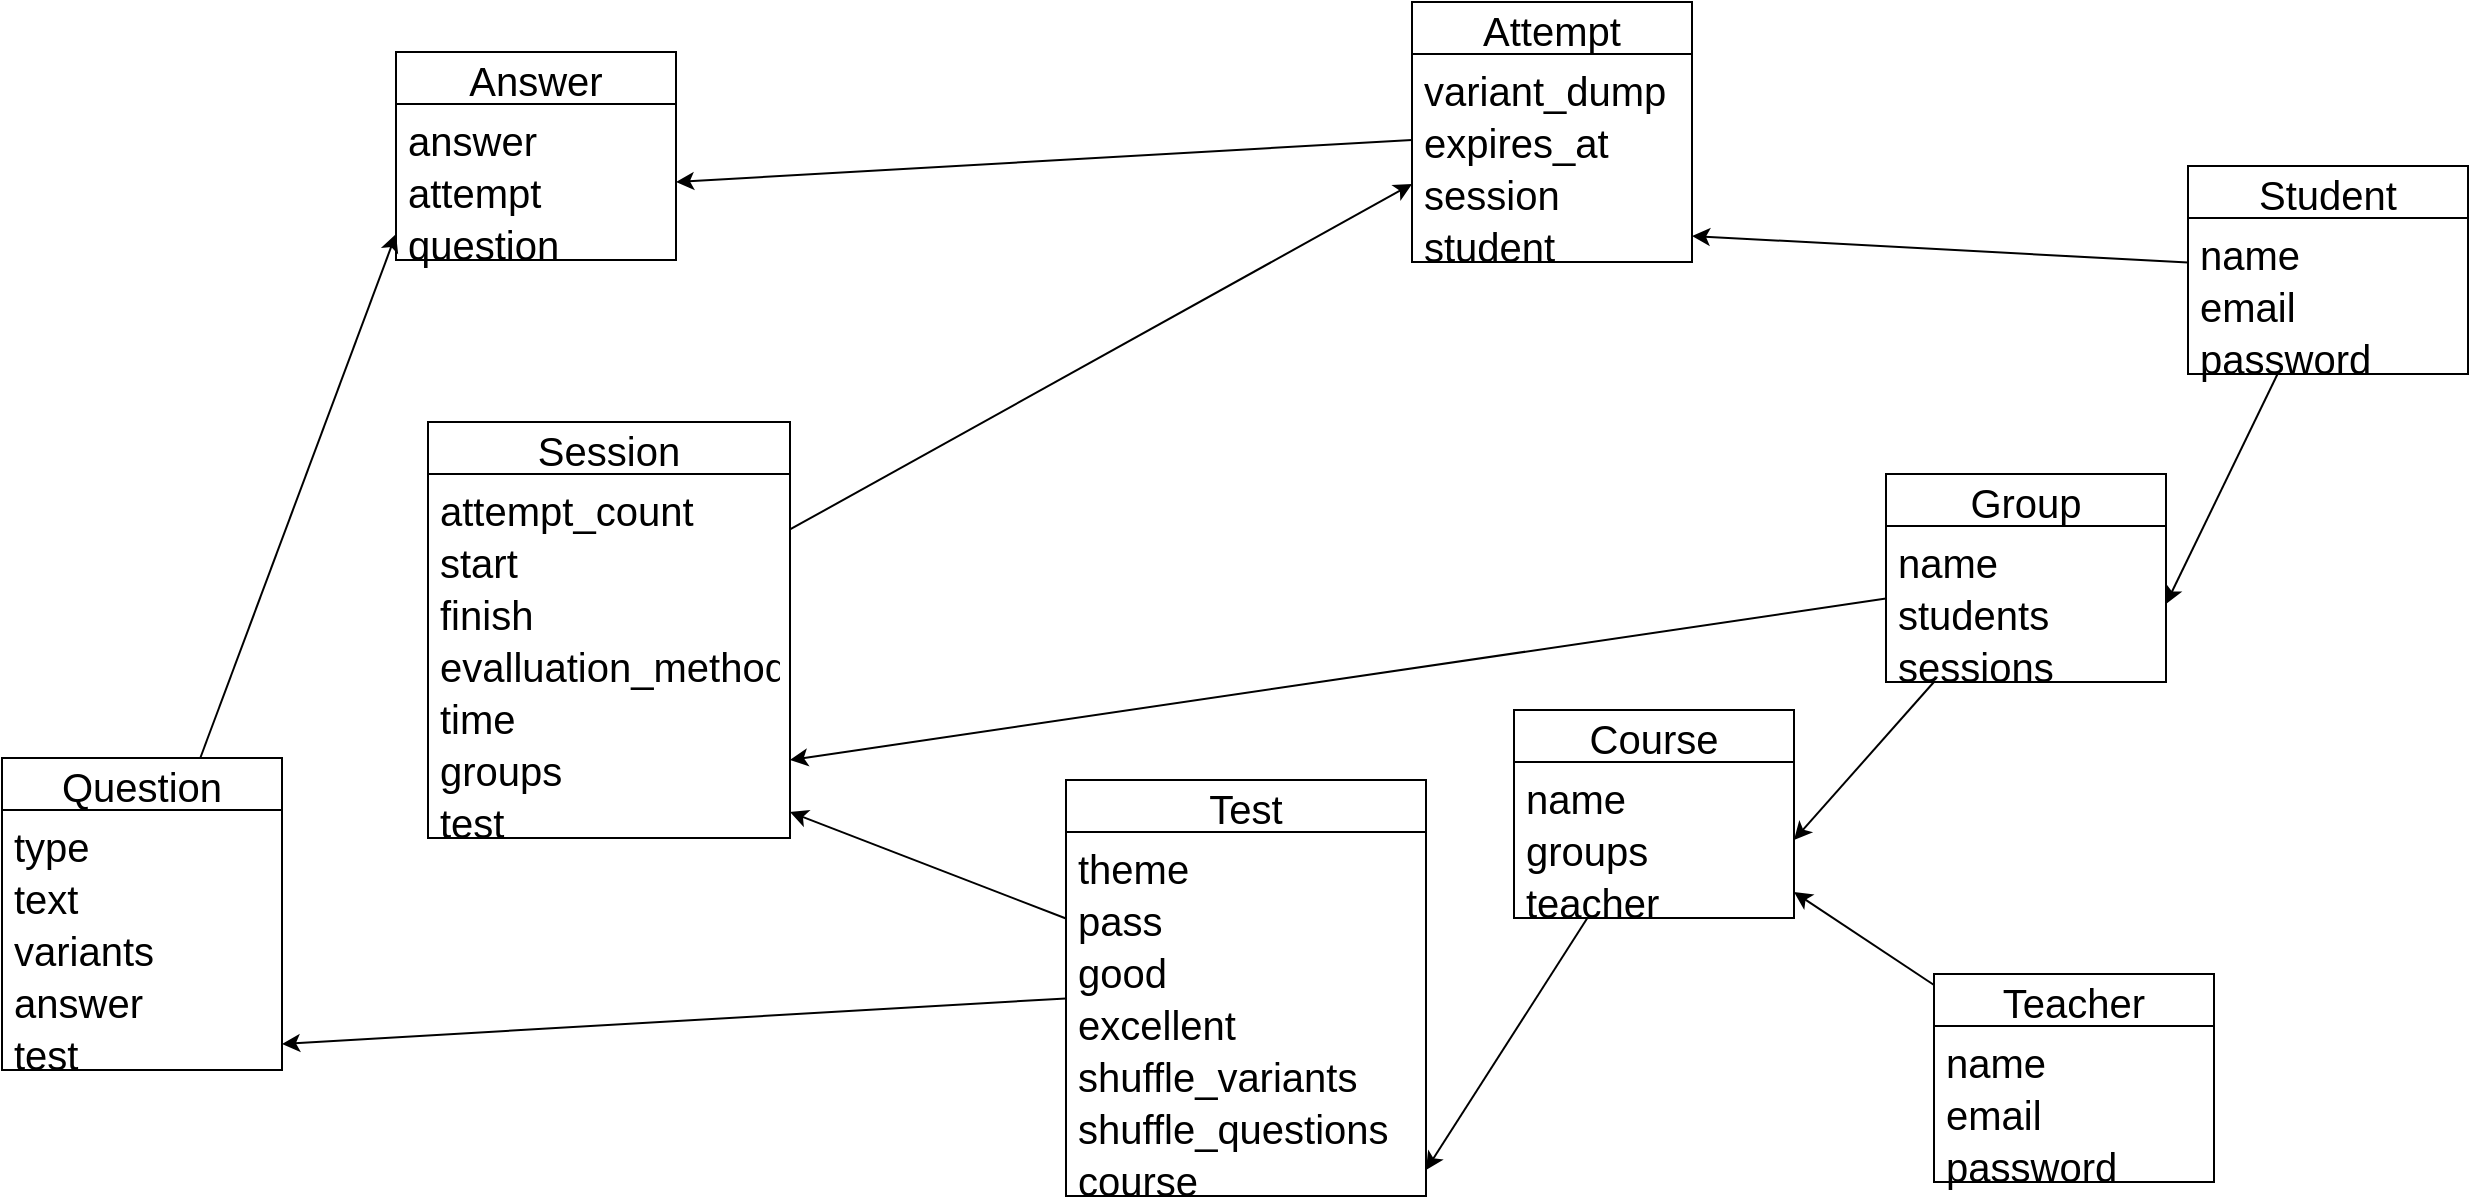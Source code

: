 <mxfile version="21.6.8" type="device">
  <diagram id="ybqgKvxFUFVFDfuhI_rx" name="Page-1">
    <mxGraphModel dx="1880" dy="1761" grid="0" gridSize="10" guides="1" tooltips="1" connect="1" arrows="1" fold="1" page="0" pageScale="1" pageWidth="850" pageHeight="1100" math="0" shadow="0">
      <root>
        <mxCell id="0" />
        <mxCell id="1" parent="0" />
        <mxCell id="76" style="edgeStyle=none;hachureGap=4;html=1;entryX=0;entryY=0.5;entryDx=0;entryDy=0;fontFamily=Helvetica;fontSize=16;labelBackgroundColor=none;fontColor=default;rounded=0;" parent="1" source="2" target="74" edge="1">
          <mxGeometry relative="1" as="geometry" />
        </mxCell>
        <mxCell id="2" value="Question" style="swimlane;fontStyle=0;childLayout=stackLayout;horizontal=1;startSize=26;fillColor=none;horizontalStack=0;resizeParent=1;resizeParentMax=0;resizeLast=0;collapsible=1;marginBottom=0;hachureGap=4;fontFamily=Helvetica;fontSize=20;labelBackgroundColor=none;rounded=0;" parent="1" vertex="1">
          <mxGeometry x="-208" y="-37" width="140" height="156" as="geometry" />
        </mxCell>
        <mxCell id="14" value="type" style="text;strokeColor=none;fillColor=none;align=left;verticalAlign=top;spacingLeft=4;spacingRight=4;overflow=hidden;rotatable=0;points=[[0,0.5],[1,0.5]];portConstraint=eastwest;hachureGap=4;fontFamily=Helvetica;fontSize=20;labelBackgroundColor=none;rounded=0;" parent="2" vertex="1">
          <mxGeometry y="26" width="140" height="26" as="geometry" />
        </mxCell>
        <mxCell id="4" value="text" style="text;strokeColor=none;fillColor=none;align=left;verticalAlign=top;spacingLeft=4;spacingRight=4;overflow=hidden;rotatable=0;points=[[0,0.5],[1,0.5]];portConstraint=eastwest;hachureGap=4;fontFamily=Helvetica;fontSize=20;labelBackgroundColor=none;rounded=0;" parent="2" vertex="1">
          <mxGeometry y="52" width="140" height="26" as="geometry" />
        </mxCell>
        <mxCell id="6" value="variants" style="text;strokeColor=none;fillColor=none;align=left;verticalAlign=top;spacingLeft=4;spacingRight=4;overflow=hidden;rotatable=0;points=[[0,0.5],[1,0.5]];portConstraint=eastwest;hachureGap=4;fontFamily=Helvetica;fontSize=20;labelBackgroundColor=none;rounded=0;" parent="2" vertex="1">
          <mxGeometry y="78" width="140" height="26" as="geometry" />
        </mxCell>
        <mxCell id="5" value="answer" style="text;strokeColor=none;fillColor=none;align=left;verticalAlign=top;spacingLeft=4;spacingRight=4;overflow=hidden;rotatable=0;points=[[0,0.5],[1,0.5]];portConstraint=eastwest;hachureGap=4;fontFamily=Helvetica;fontSize=20;labelBackgroundColor=none;rounded=0;" parent="2" vertex="1">
          <mxGeometry y="104" width="140" height="26" as="geometry" />
        </mxCell>
        <mxCell id="12" value="test" style="text;strokeColor=none;fillColor=none;align=left;verticalAlign=top;spacingLeft=4;spacingRight=4;overflow=hidden;rotatable=0;points=[[0,0.5],[1,0.5]];portConstraint=eastwest;hachureGap=4;fontFamily=Helvetica;fontSize=20;labelBackgroundColor=none;rounded=0;" parent="2" vertex="1">
          <mxGeometry y="130" width="140" height="26" as="geometry" />
        </mxCell>
        <mxCell id="30" style="edgeStyle=none;hachureGap=4;html=1;fontFamily=Helvetica;fontSize=16;entryX=1;entryY=0.5;entryDx=0;entryDy=0;labelBackgroundColor=none;fontColor=default;rounded=0;" parent="1" source="8" target="12" edge="1">
          <mxGeometry relative="1" as="geometry">
            <mxPoint x="270" y="260" as="targetPoint" />
          </mxGeometry>
        </mxCell>
        <mxCell id="58" style="edgeStyle=none;hachureGap=4;html=1;entryX=1;entryY=0.5;entryDx=0;entryDy=0;fontFamily=Helvetica;fontSize=16;labelBackgroundColor=none;fontColor=default;rounded=0;" parent="1" source="8" target="51" edge="1">
          <mxGeometry relative="1" as="geometry" />
        </mxCell>
        <mxCell id="8" value="Test" style="swimlane;fontStyle=0;childLayout=stackLayout;horizontal=1;startSize=26;fillColor=none;horizontalStack=0;resizeParent=1;resizeParentMax=0;resizeLast=0;collapsible=1;marginBottom=0;hachureGap=4;fontFamily=Helvetica;fontSize=20;labelBackgroundColor=none;rounded=0;" parent="1" vertex="1">
          <mxGeometry x="324" y="-26" width="180" height="208" as="geometry" />
        </mxCell>
        <mxCell id="9" value="theme" style="text;strokeColor=none;fillColor=none;align=left;verticalAlign=top;spacingLeft=4;spacingRight=4;overflow=hidden;rotatable=0;points=[[0,0.5],[1,0.5]];portConstraint=eastwest;hachureGap=4;fontFamily=Helvetica;fontSize=20;labelBackgroundColor=none;rounded=0;" parent="8" vertex="1">
          <mxGeometry y="26" width="180" height="26" as="geometry" />
        </mxCell>
        <mxCell id="10" value="pass" style="text;strokeColor=none;fillColor=none;align=left;verticalAlign=top;spacingLeft=4;spacingRight=4;overflow=hidden;rotatable=0;points=[[0,0.5],[1,0.5]];portConstraint=eastwest;hachureGap=4;fontFamily=Helvetica;fontSize=20;labelBackgroundColor=none;rounded=0;" parent="8" vertex="1">
          <mxGeometry y="52" width="180" height="26" as="geometry" />
        </mxCell>
        <mxCell id="15" value="good" style="text;strokeColor=none;fillColor=none;align=left;verticalAlign=top;spacingLeft=4;spacingRight=4;overflow=hidden;rotatable=0;points=[[0,0.5],[1,0.5]];portConstraint=eastwest;hachureGap=4;fontFamily=Helvetica;fontSize=20;labelBackgroundColor=none;rounded=0;" parent="8" vertex="1">
          <mxGeometry y="78" width="180" height="26" as="geometry" />
        </mxCell>
        <mxCell id="16" value="excellent" style="text;strokeColor=none;fillColor=none;align=left;verticalAlign=top;spacingLeft=4;spacingRight=4;overflow=hidden;rotatable=0;points=[[0,0.5],[1,0.5]];portConstraint=eastwest;hachureGap=4;fontFamily=Helvetica;fontSize=20;labelBackgroundColor=none;rounded=0;" parent="8" vertex="1">
          <mxGeometry y="104" width="180" height="26" as="geometry" />
        </mxCell>
        <mxCell id="17" value="shuffle_variants" style="text;strokeColor=none;fillColor=none;align=left;verticalAlign=top;spacingLeft=4;spacingRight=4;overflow=hidden;rotatable=0;points=[[0,0.5],[1,0.5]];portConstraint=eastwest;hachureGap=4;fontFamily=Helvetica;fontSize=20;labelBackgroundColor=none;rounded=0;" parent="8" vertex="1">
          <mxGeometry y="130" width="180" height="26" as="geometry" />
        </mxCell>
        <mxCell id="18" value="shuffle_questions" style="text;strokeColor=none;fillColor=none;align=left;verticalAlign=top;spacingLeft=4;spacingRight=4;overflow=hidden;rotatable=0;points=[[0,0.5],[1,0.5]];portConstraint=eastwest;hachureGap=4;fontFamily=Helvetica;fontSize=20;labelBackgroundColor=none;rounded=0;" parent="8" vertex="1">
          <mxGeometry y="156" width="180" height="26" as="geometry" />
        </mxCell>
        <mxCell id="11" value="course" style="text;strokeColor=none;fillColor=none;align=left;verticalAlign=top;spacingLeft=4;spacingRight=4;overflow=hidden;rotatable=0;points=[[0,0.5],[1,0.5]];portConstraint=eastwest;hachureGap=4;fontFamily=Helvetica;fontSize=20;labelBackgroundColor=none;rounded=0;" parent="8" vertex="1">
          <mxGeometry y="182" width="180" height="26" as="geometry" />
        </mxCell>
        <mxCell id="31" style="edgeStyle=none;hachureGap=4;html=1;entryX=1;entryY=0.5;entryDx=0;entryDy=0;fontFamily=Helvetica;fontSize=16;labelBackgroundColor=none;fontColor=default;rounded=0;" parent="1" source="23" target="11" edge="1">
          <mxGeometry relative="1" as="geometry" />
        </mxCell>
        <mxCell id="23" value="Course" style="swimlane;fontStyle=0;childLayout=stackLayout;horizontal=1;startSize=26;fillColor=none;horizontalStack=0;resizeParent=1;resizeParentMax=0;resizeLast=0;collapsible=1;marginBottom=0;hachureGap=4;fontFamily=Helvetica;fontSize=20;labelBackgroundColor=none;rounded=0;" parent="1" vertex="1">
          <mxGeometry x="548" y="-61" width="140" height="104" as="geometry" />
        </mxCell>
        <mxCell id="24" value="name" style="text;strokeColor=none;fillColor=none;align=left;verticalAlign=top;spacingLeft=4;spacingRight=4;overflow=hidden;rotatable=0;points=[[0,0.5],[1,0.5]];portConstraint=eastwest;hachureGap=4;fontFamily=Helvetica;fontSize=20;labelBackgroundColor=none;rounded=0;" parent="23" vertex="1">
          <mxGeometry y="26" width="140" height="26" as="geometry" />
        </mxCell>
        <mxCell id="27" value="groups" style="text;strokeColor=none;fillColor=none;align=left;verticalAlign=top;spacingLeft=4;spacingRight=4;overflow=hidden;rotatable=0;points=[[0,0.5],[1,0.5]];portConstraint=eastwest;hachureGap=4;fontFamily=Helvetica;fontSize=20;labelBackgroundColor=none;rounded=0;" parent="23" vertex="1">
          <mxGeometry y="52" width="140" height="26" as="geometry" />
        </mxCell>
        <mxCell id="26" value="teacher" style="text;strokeColor=none;fillColor=none;align=left;verticalAlign=top;spacingLeft=4;spacingRight=4;overflow=hidden;rotatable=0;points=[[0,0.5],[1,0.5]];portConstraint=eastwest;hachureGap=4;fontFamily=Helvetica;fontSize=20;labelBackgroundColor=none;rounded=0;" parent="23" vertex="1">
          <mxGeometry y="78" width="140" height="26" as="geometry" />
        </mxCell>
        <mxCell id="36" style="edgeStyle=none;hachureGap=4;html=1;entryX=1;entryY=0.5;entryDx=0;entryDy=0;fontFamily=Helvetica;fontSize=16;labelBackgroundColor=none;fontColor=default;rounded=0;" parent="1" source="32" target="27" edge="1">
          <mxGeometry relative="1" as="geometry" />
        </mxCell>
        <mxCell id="62" style="edgeStyle=none;hachureGap=4;html=1;entryX=1;entryY=0.5;entryDx=0;entryDy=0;fontFamily=Helvetica;fontSize=16;labelBackgroundColor=none;fontColor=default;rounded=0;" parent="1" source="32" target="61" edge="1">
          <mxGeometry relative="1" as="geometry" />
        </mxCell>
        <mxCell id="32" value="Group" style="swimlane;fontStyle=0;childLayout=stackLayout;horizontal=1;startSize=26;fillColor=none;horizontalStack=0;resizeParent=1;resizeParentMax=0;resizeLast=0;collapsible=1;marginBottom=0;hachureGap=4;fontFamily=Helvetica;fontSize=20;labelBackgroundColor=none;rounded=0;" parent="1" vertex="1">
          <mxGeometry x="734" y="-179" width="140" height="104" as="geometry" />
        </mxCell>
        <mxCell id="33" value="name" style="text;strokeColor=none;fillColor=none;align=left;verticalAlign=top;spacingLeft=4;spacingRight=4;overflow=hidden;rotatable=0;points=[[0,0.5],[1,0.5]];portConstraint=eastwest;hachureGap=4;fontFamily=Helvetica;fontSize=20;labelBackgroundColor=none;rounded=0;" parent="32" vertex="1">
          <mxGeometry y="26" width="140" height="26" as="geometry" />
        </mxCell>
        <mxCell id="34" value="students" style="text;strokeColor=none;fillColor=none;align=left;verticalAlign=top;spacingLeft=4;spacingRight=4;overflow=hidden;rotatable=0;points=[[0,0.5],[1,0.5]];portConstraint=eastwest;hachureGap=4;fontFamily=Helvetica;fontSize=20;labelBackgroundColor=none;rounded=0;" parent="32" vertex="1">
          <mxGeometry y="52" width="140" height="26" as="geometry" />
        </mxCell>
        <mxCell id="35" value="sessions" style="text;strokeColor=none;fillColor=none;align=left;verticalAlign=top;spacingLeft=4;spacingRight=4;overflow=hidden;rotatable=0;points=[[0,0.5],[1,0.5]];portConstraint=eastwest;hachureGap=4;fontFamily=Helvetica;fontSize=20;labelBackgroundColor=none;rounded=0;" parent="32" vertex="1">
          <mxGeometry y="78" width="140" height="26" as="geometry" />
        </mxCell>
        <mxCell id="43" style="edgeStyle=none;hachureGap=4;html=1;entryX=1;entryY=0.5;entryDx=0;entryDy=0;fontFamily=Helvetica;fontSize=16;labelBackgroundColor=none;fontColor=default;rounded=0;" parent="1" source="37" target="34" edge="1">
          <mxGeometry relative="1" as="geometry" />
        </mxCell>
        <mxCell id="69" style="edgeStyle=none;hachureGap=4;html=1;entryX=1;entryY=0.5;entryDx=0;entryDy=0;fontFamily=Helvetica;fontSize=16;labelBackgroundColor=none;fontColor=default;rounded=0;" parent="1" source="37" target="65" edge="1">
          <mxGeometry relative="1" as="geometry" />
        </mxCell>
        <mxCell id="37" value="Student" style="swimlane;fontStyle=0;childLayout=stackLayout;horizontal=1;startSize=26;fillColor=none;horizontalStack=0;resizeParent=1;resizeParentMax=0;resizeLast=0;collapsible=1;marginBottom=0;hachureGap=4;fontFamily=Helvetica;fontSize=20;labelBackgroundColor=none;rounded=0;" parent="1" vertex="1">
          <mxGeometry x="885" y="-333" width="140" height="104" as="geometry" />
        </mxCell>
        <mxCell id="38" value="name" style="text;strokeColor=none;fillColor=none;align=left;verticalAlign=top;spacingLeft=4;spacingRight=4;overflow=hidden;rotatable=0;points=[[0,0.5],[1,0.5]];portConstraint=eastwest;hachureGap=4;fontFamily=Helvetica;fontSize=20;labelBackgroundColor=none;rounded=0;" parent="37" vertex="1">
          <mxGeometry y="26" width="140" height="26" as="geometry" />
        </mxCell>
        <mxCell id="39" value="email" style="text;strokeColor=none;fillColor=none;align=left;verticalAlign=top;spacingLeft=4;spacingRight=4;overflow=hidden;rotatable=0;points=[[0,0.5],[1,0.5]];portConstraint=eastwest;hachureGap=4;fontFamily=Helvetica;fontSize=20;labelBackgroundColor=none;rounded=0;" parent="37" vertex="1">
          <mxGeometry y="52" width="140" height="26" as="geometry" />
        </mxCell>
        <mxCell id="40" value="password" style="text;strokeColor=none;fillColor=none;align=left;verticalAlign=top;spacingLeft=4;spacingRight=4;overflow=hidden;rotatable=0;points=[[0,0.5],[1,0.5]];portConstraint=eastwest;hachureGap=4;fontFamily=Helvetica;fontSize=20;labelBackgroundColor=none;rounded=0;" parent="37" vertex="1">
          <mxGeometry y="78" width="140" height="26" as="geometry" />
        </mxCell>
        <mxCell id="49" style="edgeStyle=none;hachureGap=4;html=1;entryX=1;entryY=0.5;entryDx=0;entryDy=0;fontFamily=Helvetica;fontSize=16;labelBackgroundColor=none;fontColor=default;rounded=0;" parent="1" source="45" target="26" edge="1">
          <mxGeometry relative="1" as="geometry" />
        </mxCell>
        <mxCell id="45" value="Teacher" style="swimlane;fontStyle=0;childLayout=stackLayout;horizontal=1;startSize=26;fillColor=none;horizontalStack=0;resizeParent=1;resizeParentMax=0;resizeLast=0;collapsible=1;marginBottom=0;hachureGap=4;fontFamily=Helvetica;fontSize=20;labelBackgroundColor=none;rounded=0;" parent="1" vertex="1">
          <mxGeometry x="758" y="71" width="140" height="104" as="geometry" />
        </mxCell>
        <mxCell id="46" value="name" style="text;strokeColor=none;fillColor=none;align=left;verticalAlign=top;spacingLeft=4;spacingRight=4;overflow=hidden;rotatable=0;points=[[0,0.5],[1,0.5]];portConstraint=eastwest;hachureGap=4;fontFamily=Helvetica;fontSize=20;labelBackgroundColor=none;rounded=0;" parent="45" vertex="1">
          <mxGeometry y="26" width="140" height="26" as="geometry" />
        </mxCell>
        <mxCell id="47" value="email" style="text;strokeColor=none;fillColor=none;align=left;verticalAlign=top;spacingLeft=4;spacingRight=4;overflow=hidden;rotatable=0;points=[[0,0.5],[1,0.5]];portConstraint=eastwest;hachureGap=4;fontFamily=Helvetica;fontSize=20;labelBackgroundColor=none;rounded=0;" parent="45" vertex="1">
          <mxGeometry y="52" width="140" height="26" as="geometry" />
        </mxCell>
        <mxCell id="48" value="password" style="text;strokeColor=none;fillColor=none;align=left;verticalAlign=top;spacingLeft=4;spacingRight=4;overflow=hidden;rotatable=0;points=[[0,0.5],[1,0.5]];portConstraint=eastwest;hachureGap=4;fontFamily=Helvetica;fontSize=20;labelBackgroundColor=none;rounded=0;" parent="45" vertex="1">
          <mxGeometry y="78" width="140" height="26" as="geometry" />
        </mxCell>
        <mxCell id="70" style="edgeStyle=none;hachureGap=4;html=1;entryX=0;entryY=0.5;entryDx=0;entryDy=0;fontFamily=Helvetica;fontSize=16;labelBackgroundColor=none;fontColor=default;rounded=0;" parent="1" source="50" target="64" edge="1">
          <mxGeometry relative="1" as="geometry" />
        </mxCell>
        <mxCell id="50" value="Session" style="swimlane;fontStyle=0;childLayout=stackLayout;horizontal=1;startSize=26;fillColor=none;horizontalStack=0;resizeParent=1;resizeParentMax=0;resizeLast=0;collapsible=1;marginBottom=0;hachureGap=4;fontFamily=Helvetica;fontSize=20;labelBackgroundColor=none;rounded=0;" parent="1" vertex="1">
          <mxGeometry x="5" y="-205" width="181" height="208" as="geometry" />
        </mxCell>
        <mxCell id="52" value="attempt_count" style="text;strokeColor=none;fillColor=none;align=left;verticalAlign=top;spacingLeft=4;spacingRight=4;overflow=hidden;rotatable=0;points=[[0,0.5],[1,0.5]];portConstraint=eastwest;hachureGap=4;fontFamily=Helvetica;fontSize=20;labelBackgroundColor=none;rounded=0;" parent="50" vertex="1">
          <mxGeometry y="26" width="181" height="26" as="geometry" />
        </mxCell>
        <mxCell id="60" value="start" style="text;strokeColor=none;fillColor=none;align=left;verticalAlign=top;spacingLeft=4;spacingRight=4;overflow=hidden;rotatable=0;points=[[0,0.5],[1,0.5]];portConstraint=eastwest;hachureGap=4;fontFamily=Helvetica;fontSize=20;labelBackgroundColor=none;rounded=0;" parent="50" vertex="1">
          <mxGeometry y="52" width="181" height="26" as="geometry" />
        </mxCell>
        <mxCell id="59" value="finish" style="text;strokeColor=none;fillColor=none;align=left;verticalAlign=top;spacingLeft=4;spacingRight=4;overflow=hidden;rotatable=0;points=[[0,0.5],[1,0.5]];portConstraint=eastwest;hachureGap=4;fontFamily=Helvetica;fontSize=20;labelBackgroundColor=none;rounded=0;" parent="50" vertex="1">
          <mxGeometry y="78" width="181" height="26" as="geometry" />
        </mxCell>
        <mxCell id="87DGkw_g7g6Fv2z1Ql6o-76" value="evalluation_method" style="text;strokeColor=none;fillColor=none;align=left;verticalAlign=top;spacingLeft=4;spacingRight=4;overflow=hidden;rotatable=0;points=[[0,0.5],[1,0.5]];portConstraint=eastwest;hachureGap=4;fontFamily=Helvetica;fontSize=20;labelBackgroundColor=none;rounded=0;" vertex="1" parent="50">
          <mxGeometry y="104" width="181" height="26" as="geometry" />
        </mxCell>
        <mxCell id="67" value="time" style="text;strokeColor=none;fillColor=none;align=left;verticalAlign=top;spacingLeft=4;spacingRight=4;overflow=hidden;rotatable=0;points=[[0,0.5],[1,0.5]];portConstraint=eastwest;hachureGap=4;fontFamily=Helvetica;fontSize=20;labelBackgroundColor=none;rounded=0;" parent="50" vertex="1">
          <mxGeometry y="130" width="181" height="26" as="geometry" />
        </mxCell>
        <mxCell id="61" value="groups" style="text;strokeColor=none;fillColor=none;align=left;verticalAlign=top;spacingLeft=4;spacingRight=4;overflow=hidden;rotatable=0;points=[[0,0.5],[1,0.5]];portConstraint=eastwest;hachureGap=4;fontFamily=Helvetica;fontSize=20;labelBackgroundColor=none;rounded=0;" parent="50" vertex="1">
          <mxGeometry y="156" width="181" height="26" as="geometry" />
        </mxCell>
        <mxCell id="51" value="test" style="text;strokeColor=none;fillColor=none;align=left;verticalAlign=top;spacingLeft=4;spacingRight=4;overflow=hidden;rotatable=0;points=[[0,0.5],[1,0.5]];portConstraint=eastwest;hachureGap=4;fontFamily=Helvetica;fontSize=20;labelBackgroundColor=none;rounded=0;" parent="50" vertex="1">
          <mxGeometry y="182" width="181" height="26" as="geometry" />
        </mxCell>
        <mxCell id="75" style="edgeStyle=none;hachureGap=4;html=1;entryX=1;entryY=0.5;entryDx=0;entryDy=0;fontFamily=Helvetica;fontSize=16;labelBackgroundColor=none;fontColor=default;rounded=0;" parent="1" source="63" target="73" edge="1">
          <mxGeometry relative="1" as="geometry" />
        </mxCell>
        <mxCell id="63" value="Attempt" style="swimlane;fontStyle=0;childLayout=stackLayout;horizontal=1;startSize=26;fillColor=none;horizontalStack=0;resizeParent=1;resizeParentMax=0;resizeLast=0;collapsible=1;marginBottom=0;hachureGap=4;fontFamily=Helvetica;fontSize=20;labelBackgroundColor=none;rounded=0;" parent="1" vertex="1">
          <mxGeometry x="497" y="-415" width="140" height="130" as="geometry" />
        </mxCell>
        <mxCell id="87DGkw_g7g6Fv2z1Ql6o-77" value="variant_dump" style="text;strokeColor=none;fillColor=none;align=left;verticalAlign=top;spacingLeft=4;spacingRight=4;overflow=hidden;rotatable=0;points=[[0,0.5],[1,0.5]];portConstraint=eastwest;hachureGap=4;fontFamily=Helvetica;fontSize=20;labelBackgroundColor=none;rounded=0;" vertex="1" parent="63">
          <mxGeometry y="26" width="140" height="26" as="geometry" />
        </mxCell>
        <mxCell id="66" value="expires_at" style="text;strokeColor=none;fillColor=none;align=left;verticalAlign=top;spacingLeft=4;spacingRight=4;overflow=hidden;rotatable=0;points=[[0,0.5],[1,0.5]];portConstraint=eastwest;hachureGap=4;fontFamily=Helvetica;fontSize=20;labelBackgroundColor=none;rounded=0;" parent="63" vertex="1">
          <mxGeometry y="52" width="140" height="26" as="geometry" />
        </mxCell>
        <mxCell id="64" value="session" style="text;strokeColor=none;fillColor=none;align=left;verticalAlign=top;spacingLeft=4;spacingRight=4;overflow=hidden;rotatable=0;points=[[0,0.5],[1,0.5]];portConstraint=eastwest;hachureGap=4;fontFamily=Helvetica;fontSize=20;labelBackgroundColor=none;rounded=0;" parent="63" vertex="1">
          <mxGeometry y="78" width="140" height="26" as="geometry" />
        </mxCell>
        <mxCell id="65" value="student" style="text;strokeColor=none;fillColor=none;align=left;verticalAlign=top;spacingLeft=4;spacingRight=4;overflow=hidden;rotatable=0;points=[[0,0.5],[1,0.5]];portConstraint=eastwest;hachureGap=4;fontFamily=Helvetica;fontSize=20;labelBackgroundColor=none;rounded=0;" parent="63" vertex="1">
          <mxGeometry y="104" width="140" height="26" as="geometry" />
        </mxCell>
        <mxCell id="71" value="Answer" style="swimlane;fontStyle=0;childLayout=stackLayout;horizontal=1;startSize=26;fillColor=none;horizontalStack=0;resizeParent=1;resizeParentMax=0;resizeLast=0;collapsible=1;marginBottom=0;hachureGap=4;fontFamily=Helvetica;fontSize=20;labelBackgroundColor=none;rounded=0;" parent="1" vertex="1">
          <mxGeometry x="-11" y="-390" width="140" height="104" as="geometry" />
        </mxCell>
        <mxCell id="72" value="answer" style="text;strokeColor=none;fillColor=none;align=left;verticalAlign=top;spacingLeft=4;spacingRight=4;overflow=hidden;rotatable=0;points=[[0,0.5],[1,0.5]];portConstraint=eastwest;hachureGap=4;fontFamily=Helvetica;fontSize=20;labelBackgroundColor=none;rounded=0;" parent="71" vertex="1">
          <mxGeometry y="26" width="140" height="26" as="geometry" />
        </mxCell>
        <mxCell id="73" value="attempt" style="text;strokeColor=none;fillColor=none;align=left;verticalAlign=top;spacingLeft=4;spacingRight=4;overflow=hidden;rotatable=0;points=[[0,0.5],[1,0.5]];portConstraint=eastwest;hachureGap=4;fontFamily=Helvetica;fontSize=20;labelBackgroundColor=none;rounded=0;" parent="71" vertex="1">
          <mxGeometry y="52" width="140" height="26" as="geometry" />
        </mxCell>
        <mxCell id="74" value="question" style="text;strokeColor=none;fillColor=none;align=left;verticalAlign=top;spacingLeft=4;spacingRight=4;overflow=hidden;rotatable=0;points=[[0,0.5],[1,0.5]];portConstraint=eastwest;hachureGap=4;fontFamily=Helvetica;fontSize=20;labelBackgroundColor=none;rounded=0;" parent="71" vertex="1">
          <mxGeometry y="78" width="140" height="26" as="geometry" />
        </mxCell>
      </root>
    </mxGraphModel>
  </diagram>
</mxfile>

